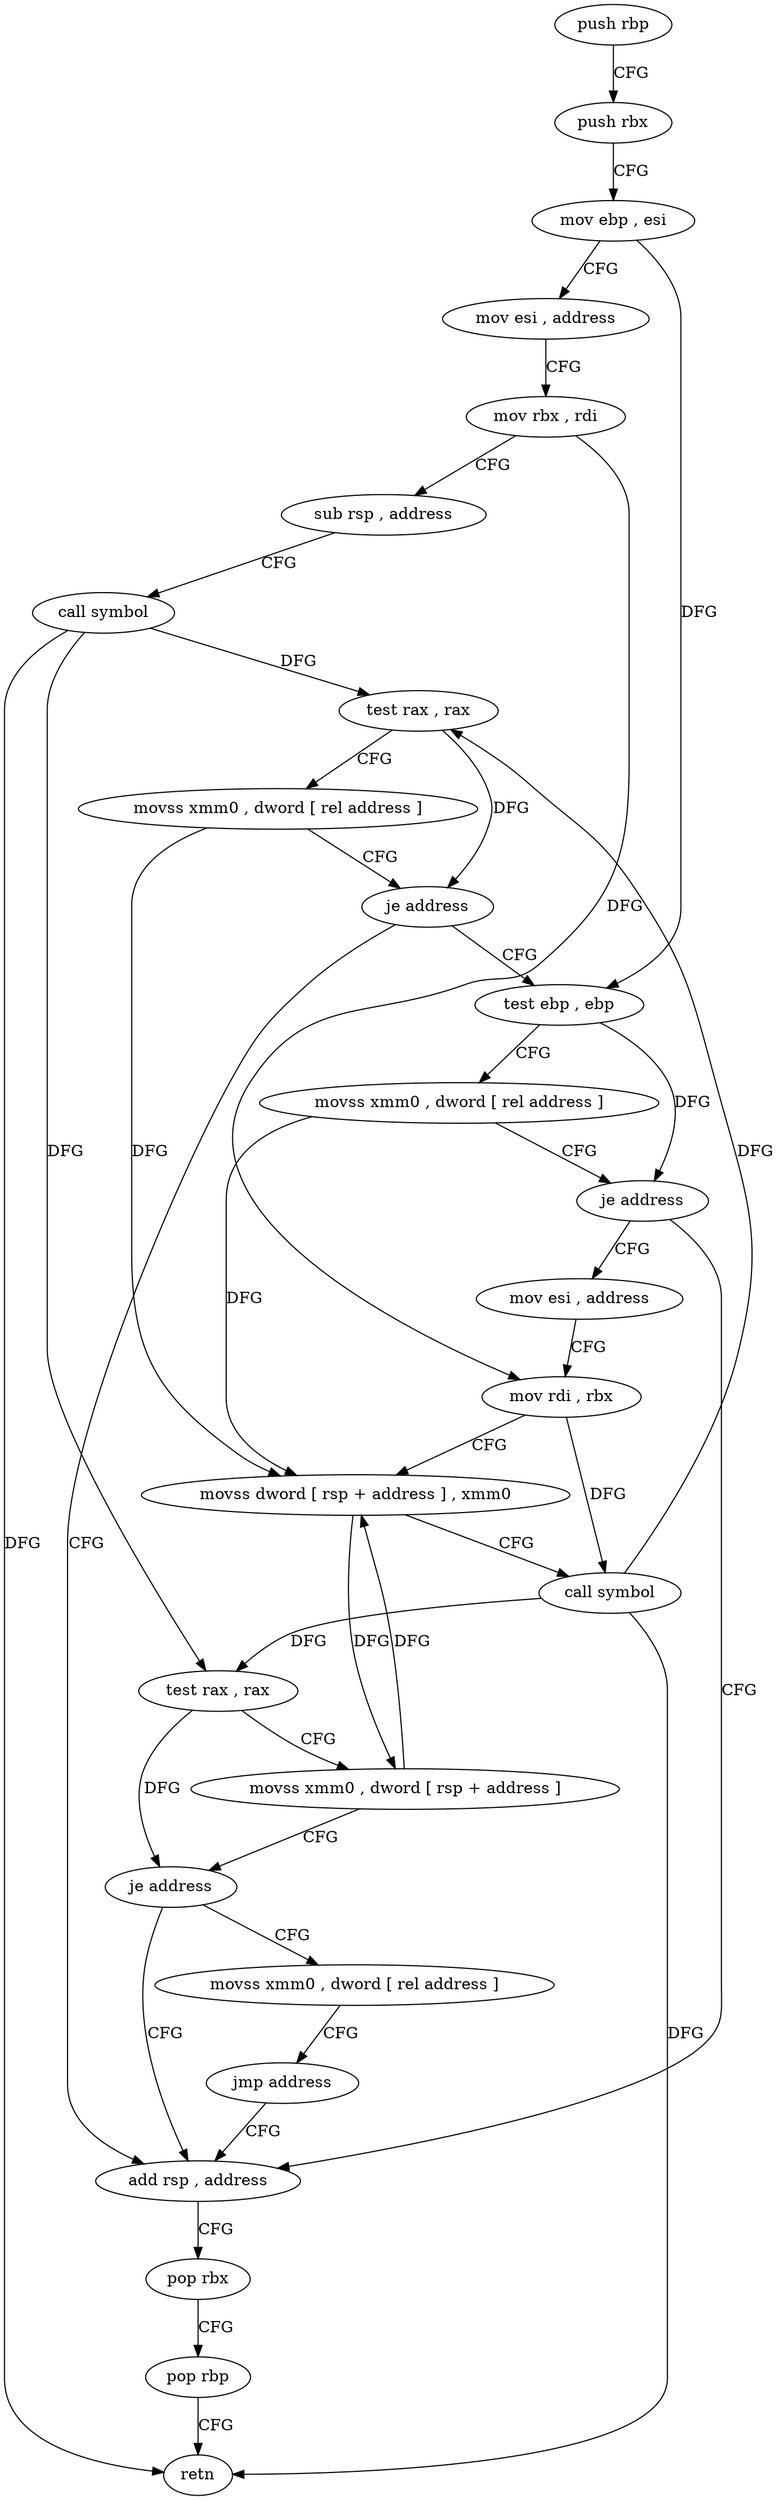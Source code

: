 digraph "func" {
"4253120" [label = "push rbp" ]
"4253121" [label = "push rbx" ]
"4253122" [label = "mov ebp , esi" ]
"4253124" [label = "mov esi , address" ]
"4253129" [label = "mov rbx , rdi" ]
"4253132" [label = "sub rsp , address" ]
"4253136" [label = "call symbol" ]
"4253141" [label = "test rax , rax" ]
"4253144" [label = "movss xmm0 , dword [ rel address ]" ]
"4253152" [label = "je address" ]
"4253168" [label = "test ebp , ebp" ]
"4253154" [label = "add rsp , address" ]
"4253170" [label = "movss xmm0 , dword [ rel address ]" ]
"4253178" [label = "je address" ]
"4253180" [label = "mov esi , address" ]
"4253158" [label = "pop rbx" ]
"4253159" [label = "pop rbp" ]
"4253160" [label = "retn" ]
"4253185" [label = "mov rdi , rbx" ]
"4253188" [label = "movss dword [ rsp + address ] , xmm0" ]
"4253194" [label = "call symbol" ]
"4253199" [label = "test rax , rax" ]
"4253202" [label = "movss xmm0 , dword [ rsp + address ]" ]
"4253208" [label = "je address" ]
"4253210" [label = "movss xmm0 , dword [ rel address ]" ]
"4253218" [label = "jmp address" ]
"4253120" -> "4253121" [ label = "CFG" ]
"4253121" -> "4253122" [ label = "CFG" ]
"4253122" -> "4253124" [ label = "CFG" ]
"4253122" -> "4253168" [ label = "DFG" ]
"4253124" -> "4253129" [ label = "CFG" ]
"4253129" -> "4253132" [ label = "CFG" ]
"4253129" -> "4253185" [ label = "DFG" ]
"4253132" -> "4253136" [ label = "CFG" ]
"4253136" -> "4253141" [ label = "DFG" ]
"4253136" -> "4253160" [ label = "DFG" ]
"4253136" -> "4253199" [ label = "DFG" ]
"4253141" -> "4253144" [ label = "CFG" ]
"4253141" -> "4253152" [ label = "DFG" ]
"4253144" -> "4253152" [ label = "CFG" ]
"4253144" -> "4253188" [ label = "DFG" ]
"4253152" -> "4253168" [ label = "CFG" ]
"4253152" -> "4253154" [ label = "CFG" ]
"4253168" -> "4253170" [ label = "CFG" ]
"4253168" -> "4253178" [ label = "DFG" ]
"4253154" -> "4253158" [ label = "CFG" ]
"4253170" -> "4253178" [ label = "CFG" ]
"4253170" -> "4253188" [ label = "DFG" ]
"4253178" -> "4253154" [ label = "CFG" ]
"4253178" -> "4253180" [ label = "CFG" ]
"4253180" -> "4253185" [ label = "CFG" ]
"4253158" -> "4253159" [ label = "CFG" ]
"4253159" -> "4253160" [ label = "CFG" ]
"4253185" -> "4253188" [ label = "CFG" ]
"4253185" -> "4253194" [ label = "DFG" ]
"4253188" -> "4253194" [ label = "CFG" ]
"4253188" -> "4253202" [ label = "DFG" ]
"4253194" -> "4253199" [ label = "DFG" ]
"4253194" -> "4253141" [ label = "DFG" ]
"4253194" -> "4253160" [ label = "DFG" ]
"4253199" -> "4253202" [ label = "CFG" ]
"4253199" -> "4253208" [ label = "DFG" ]
"4253202" -> "4253208" [ label = "CFG" ]
"4253202" -> "4253188" [ label = "DFG" ]
"4253208" -> "4253154" [ label = "CFG" ]
"4253208" -> "4253210" [ label = "CFG" ]
"4253210" -> "4253218" [ label = "CFG" ]
"4253218" -> "4253154" [ label = "CFG" ]
}
